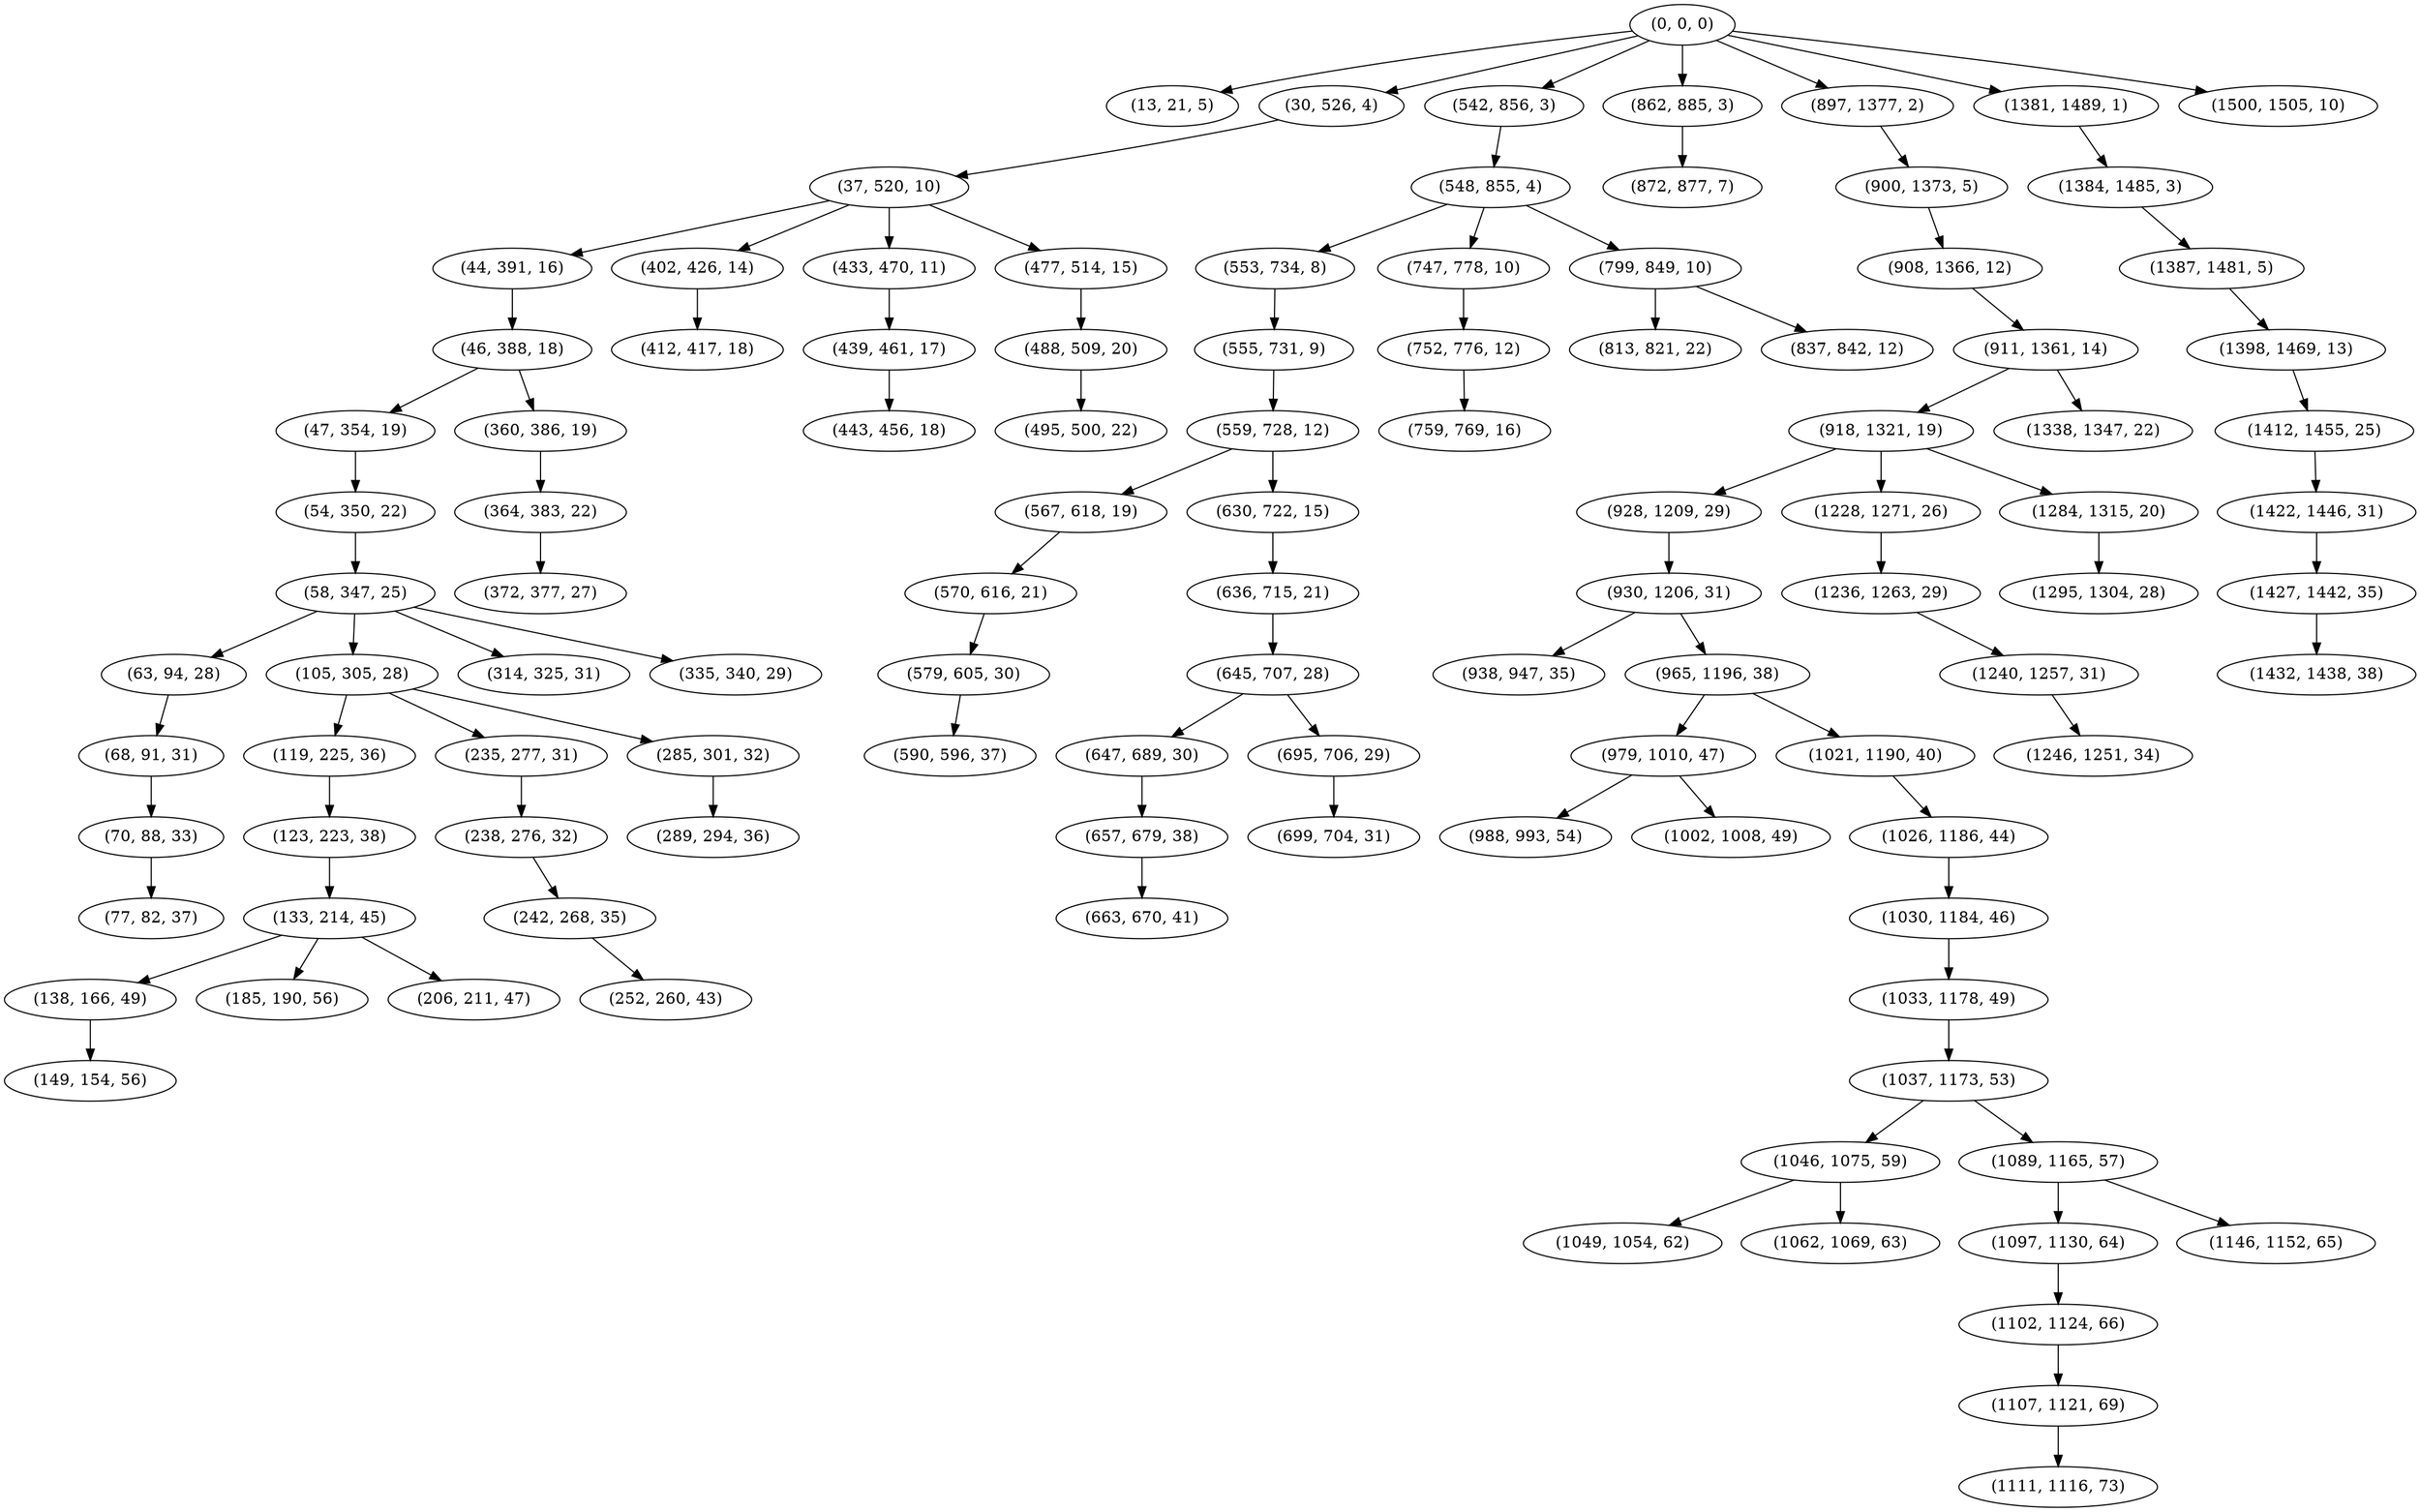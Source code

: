 digraph tree {
    "(0, 0, 0)";
    "(13, 21, 5)";
    "(30, 526, 4)";
    "(37, 520, 10)";
    "(44, 391, 16)";
    "(46, 388, 18)";
    "(47, 354, 19)";
    "(54, 350, 22)";
    "(58, 347, 25)";
    "(63, 94, 28)";
    "(68, 91, 31)";
    "(70, 88, 33)";
    "(77, 82, 37)";
    "(105, 305, 28)";
    "(119, 225, 36)";
    "(123, 223, 38)";
    "(133, 214, 45)";
    "(138, 166, 49)";
    "(149, 154, 56)";
    "(185, 190, 56)";
    "(206, 211, 47)";
    "(235, 277, 31)";
    "(238, 276, 32)";
    "(242, 268, 35)";
    "(252, 260, 43)";
    "(285, 301, 32)";
    "(289, 294, 36)";
    "(314, 325, 31)";
    "(335, 340, 29)";
    "(360, 386, 19)";
    "(364, 383, 22)";
    "(372, 377, 27)";
    "(402, 426, 14)";
    "(412, 417, 18)";
    "(433, 470, 11)";
    "(439, 461, 17)";
    "(443, 456, 18)";
    "(477, 514, 15)";
    "(488, 509, 20)";
    "(495, 500, 22)";
    "(542, 856, 3)";
    "(548, 855, 4)";
    "(553, 734, 8)";
    "(555, 731, 9)";
    "(559, 728, 12)";
    "(567, 618, 19)";
    "(570, 616, 21)";
    "(579, 605, 30)";
    "(590, 596, 37)";
    "(630, 722, 15)";
    "(636, 715, 21)";
    "(645, 707, 28)";
    "(647, 689, 30)";
    "(657, 679, 38)";
    "(663, 670, 41)";
    "(695, 706, 29)";
    "(699, 704, 31)";
    "(747, 778, 10)";
    "(752, 776, 12)";
    "(759, 769, 16)";
    "(799, 849, 10)";
    "(813, 821, 22)";
    "(837, 842, 12)";
    "(862, 885, 3)";
    "(872, 877, 7)";
    "(897, 1377, 2)";
    "(900, 1373, 5)";
    "(908, 1366, 12)";
    "(911, 1361, 14)";
    "(918, 1321, 19)";
    "(928, 1209, 29)";
    "(930, 1206, 31)";
    "(938, 947, 35)";
    "(965, 1196, 38)";
    "(979, 1010, 47)";
    "(988, 993, 54)";
    "(1002, 1008, 49)";
    "(1021, 1190, 40)";
    "(1026, 1186, 44)";
    "(1030, 1184, 46)";
    "(1033, 1178, 49)";
    "(1037, 1173, 53)";
    "(1046, 1075, 59)";
    "(1049, 1054, 62)";
    "(1062, 1069, 63)";
    "(1089, 1165, 57)";
    "(1097, 1130, 64)";
    "(1102, 1124, 66)";
    "(1107, 1121, 69)";
    "(1111, 1116, 73)";
    "(1146, 1152, 65)";
    "(1228, 1271, 26)";
    "(1236, 1263, 29)";
    "(1240, 1257, 31)";
    "(1246, 1251, 34)";
    "(1284, 1315, 20)";
    "(1295, 1304, 28)";
    "(1338, 1347, 22)";
    "(1381, 1489, 1)";
    "(1384, 1485, 3)";
    "(1387, 1481, 5)";
    "(1398, 1469, 13)";
    "(1412, 1455, 25)";
    "(1422, 1446, 31)";
    "(1427, 1442, 35)";
    "(1432, 1438, 38)";
    "(1500, 1505, 10)";
    "(0, 0, 0)" -> "(13, 21, 5)";
    "(0, 0, 0)" -> "(30, 526, 4)";
    "(0, 0, 0)" -> "(542, 856, 3)";
    "(0, 0, 0)" -> "(862, 885, 3)";
    "(0, 0, 0)" -> "(897, 1377, 2)";
    "(0, 0, 0)" -> "(1381, 1489, 1)";
    "(0, 0, 0)" -> "(1500, 1505, 10)";
    "(30, 526, 4)" -> "(37, 520, 10)";
    "(37, 520, 10)" -> "(44, 391, 16)";
    "(37, 520, 10)" -> "(402, 426, 14)";
    "(37, 520, 10)" -> "(433, 470, 11)";
    "(37, 520, 10)" -> "(477, 514, 15)";
    "(44, 391, 16)" -> "(46, 388, 18)";
    "(46, 388, 18)" -> "(47, 354, 19)";
    "(46, 388, 18)" -> "(360, 386, 19)";
    "(47, 354, 19)" -> "(54, 350, 22)";
    "(54, 350, 22)" -> "(58, 347, 25)";
    "(58, 347, 25)" -> "(63, 94, 28)";
    "(58, 347, 25)" -> "(105, 305, 28)";
    "(58, 347, 25)" -> "(314, 325, 31)";
    "(58, 347, 25)" -> "(335, 340, 29)";
    "(63, 94, 28)" -> "(68, 91, 31)";
    "(68, 91, 31)" -> "(70, 88, 33)";
    "(70, 88, 33)" -> "(77, 82, 37)";
    "(105, 305, 28)" -> "(119, 225, 36)";
    "(105, 305, 28)" -> "(235, 277, 31)";
    "(105, 305, 28)" -> "(285, 301, 32)";
    "(119, 225, 36)" -> "(123, 223, 38)";
    "(123, 223, 38)" -> "(133, 214, 45)";
    "(133, 214, 45)" -> "(138, 166, 49)";
    "(133, 214, 45)" -> "(185, 190, 56)";
    "(133, 214, 45)" -> "(206, 211, 47)";
    "(138, 166, 49)" -> "(149, 154, 56)";
    "(235, 277, 31)" -> "(238, 276, 32)";
    "(238, 276, 32)" -> "(242, 268, 35)";
    "(242, 268, 35)" -> "(252, 260, 43)";
    "(285, 301, 32)" -> "(289, 294, 36)";
    "(360, 386, 19)" -> "(364, 383, 22)";
    "(364, 383, 22)" -> "(372, 377, 27)";
    "(402, 426, 14)" -> "(412, 417, 18)";
    "(433, 470, 11)" -> "(439, 461, 17)";
    "(439, 461, 17)" -> "(443, 456, 18)";
    "(477, 514, 15)" -> "(488, 509, 20)";
    "(488, 509, 20)" -> "(495, 500, 22)";
    "(542, 856, 3)" -> "(548, 855, 4)";
    "(548, 855, 4)" -> "(553, 734, 8)";
    "(548, 855, 4)" -> "(747, 778, 10)";
    "(548, 855, 4)" -> "(799, 849, 10)";
    "(553, 734, 8)" -> "(555, 731, 9)";
    "(555, 731, 9)" -> "(559, 728, 12)";
    "(559, 728, 12)" -> "(567, 618, 19)";
    "(559, 728, 12)" -> "(630, 722, 15)";
    "(567, 618, 19)" -> "(570, 616, 21)";
    "(570, 616, 21)" -> "(579, 605, 30)";
    "(579, 605, 30)" -> "(590, 596, 37)";
    "(630, 722, 15)" -> "(636, 715, 21)";
    "(636, 715, 21)" -> "(645, 707, 28)";
    "(645, 707, 28)" -> "(647, 689, 30)";
    "(645, 707, 28)" -> "(695, 706, 29)";
    "(647, 689, 30)" -> "(657, 679, 38)";
    "(657, 679, 38)" -> "(663, 670, 41)";
    "(695, 706, 29)" -> "(699, 704, 31)";
    "(747, 778, 10)" -> "(752, 776, 12)";
    "(752, 776, 12)" -> "(759, 769, 16)";
    "(799, 849, 10)" -> "(813, 821, 22)";
    "(799, 849, 10)" -> "(837, 842, 12)";
    "(862, 885, 3)" -> "(872, 877, 7)";
    "(897, 1377, 2)" -> "(900, 1373, 5)";
    "(900, 1373, 5)" -> "(908, 1366, 12)";
    "(908, 1366, 12)" -> "(911, 1361, 14)";
    "(911, 1361, 14)" -> "(918, 1321, 19)";
    "(911, 1361, 14)" -> "(1338, 1347, 22)";
    "(918, 1321, 19)" -> "(928, 1209, 29)";
    "(918, 1321, 19)" -> "(1228, 1271, 26)";
    "(918, 1321, 19)" -> "(1284, 1315, 20)";
    "(928, 1209, 29)" -> "(930, 1206, 31)";
    "(930, 1206, 31)" -> "(938, 947, 35)";
    "(930, 1206, 31)" -> "(965, 1196, 38)";
    "(965, 1196, 38)" -> "(979, 1010, 47)";
    "(965, 1196, 38)" -> "(1021, 1190, 40)";
    "(979, 1010, 47)" -> "(988, 993, 54)";
    "(979, 1010, 47)" -> "(1002, 1008, 49)";
    "(1021, 1190, 40)" -> "(1026, 1186, 44)";
    "(1026, 1186, 44)" -> "(1030, 1184, 46)";
    "(1030, 1184, 46)" -> "(1033, 1178, 49)";
    "(1033, 1178, 49)" -> "(1037, 1173, 53)";
    "(1037, 1173, 53)" -> "(1046, 1075, 59)";
    "(1037, 1173, 53)" -> "(1089, 1165, 57)";
    "(1046, 1075, 59)" -> "(1049, 1054, 62)";
    "(1046, 1075, 59)" -> "(1062, 1069, 63)";
    "(1089, 1165, 57)" -> "(1097, 1130, 64)";
    "(1089, 1165, 57)" -> "(1146, 1152, 65)";
    "(1097, 1130, 64)" -> "(1102, 1124, 66)";
    "(1102, 1124, 66)" -> "(1107, 1121, 69)";
    "(1107, 1121, 69)" -> "(1111, 1116, 73)";
    "(1228, 1271, 26)" -> "(1236, 1263, 29)";
    "(1236, 1263, 29)" -> "(1240, 1257, 31)";
    "(1240, 1257, 31)" -> "(1246, 1251, 34)";
    "(1284, 1315, 20)" -> "(1295, 1304, 28)";
    "(1381, 1489, 1)" -> "(1384, 1485, 3)";
    "(1384, 1485, 3)" -> "(1387, 1481, 5)";
    "(1387, 1481, 5)" -> "(1398, 1469, 13)";
    "(1398, 1469, 13)" -> "(1412, 1455, 25)";
    "(1412, 1455, 25)" -> "(1422, 1446, 31)";
    "(1422, 1446, 31)" -> "(1427, 1442, 35)";
    "(1427, 1442, 35)" -> "(1432, 1438, 38)";
}
